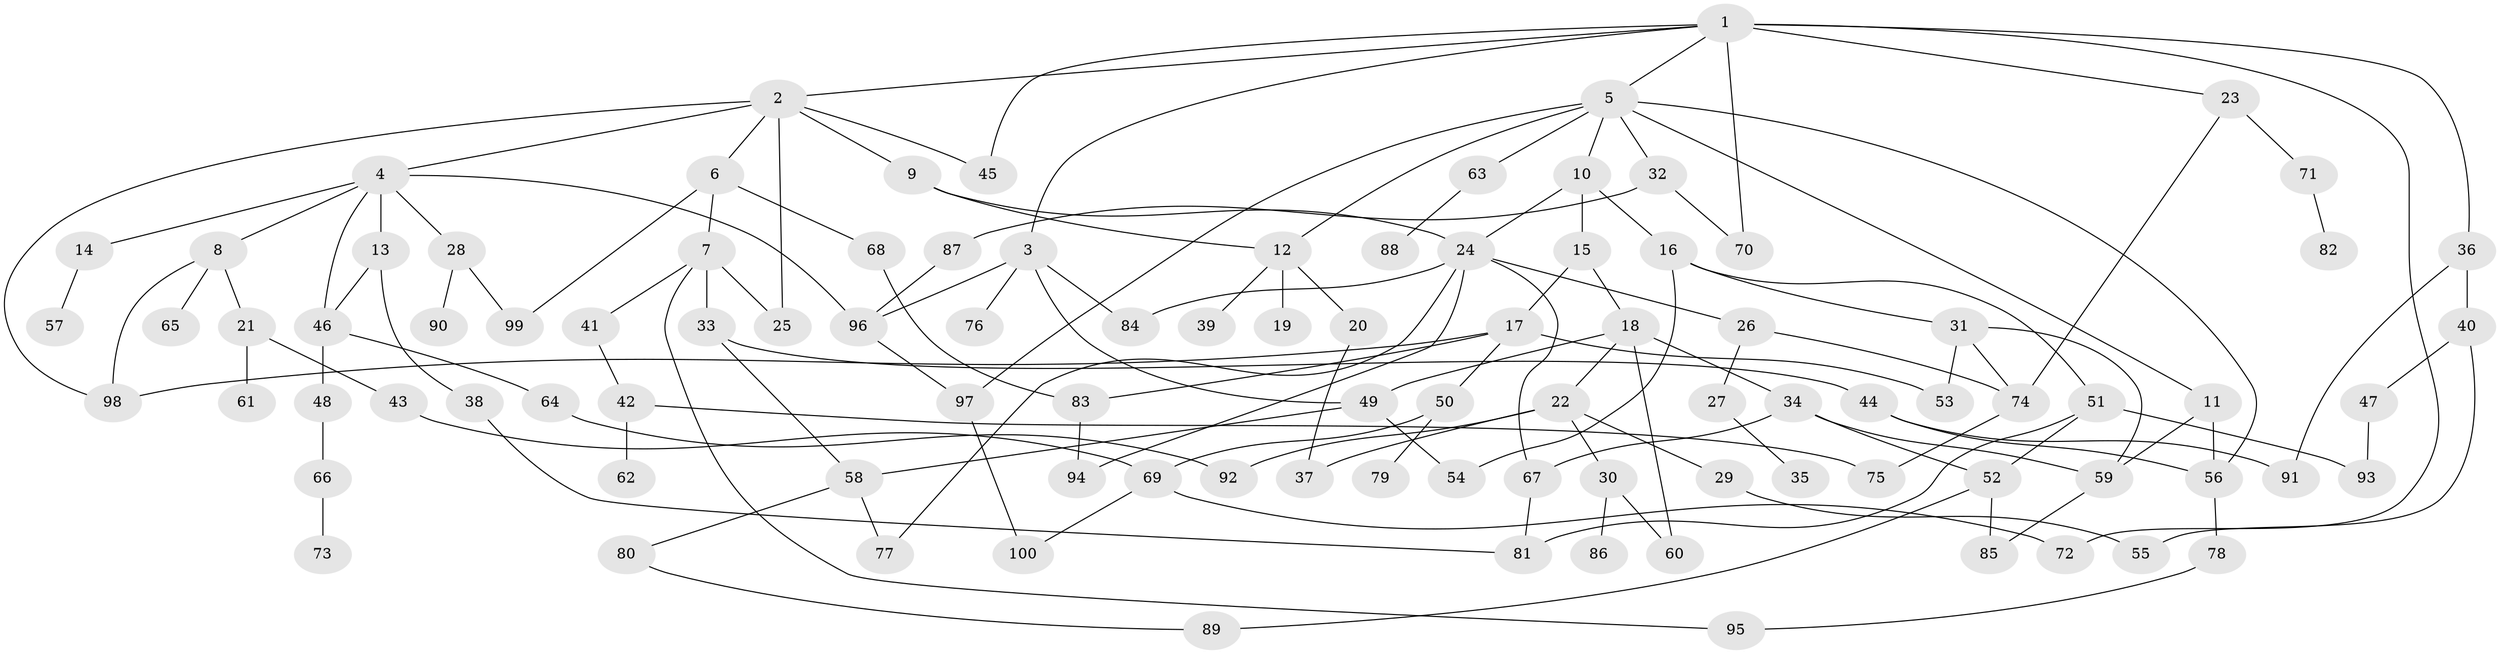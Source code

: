 // coarse degree distribution, {11: 0.014925373134328358, 6: 0.05970149253731343, 7: 0.04477611940298507, 10: 0.014925373134328358, 5: 0.07462686567164178, 3: 0.23880597014925373, 4: 0.11940298507462686, 2: 0.23880597014925373, 1: 0.19402985074626866}
// Generated by graph-tools (version 1.1) at 2025/51/02/27/25 19:51:36]
// undirected, 100 vertices, 142 edges
graph export_dot {
graph [start="1"]
  node [color=gray90,style=filled];
  1;
  2;
  3;
  4;
  5;
  6;
  7;
  8;
  9;
  10;
  11;
  12;
  13;
  14;
  15;
  16;
  17;
  18;
  19;
  20;
  21;
  22;
  23;
  24;
  25;
  26;
  27;
  28;
  29;
  30;
  31;
  32;
  33;
  34;
  35;
  36;
  37;
  38;
  39;
  40;
  41;
  42;
  43;
  44;
  45;
  46;
  47;
  48;
  49;
  50;
  51;
  52;
  53;
  54;
  55;
  56;
  57;
  58;
  59;
  60;
  61;
  62;
  63;
  64;
  65;
  66;
  67;
  68;
  69;
  70;
  71;
  72;
  73;
  74;
  75;
  76;
  77;
  78;
  79;
  80;
  81;
  82;
  83;
  84;
  85;
  86;
  87;
  88;
  89;
  90;
  91;
  92;
  93;
  94;
  95;
  96;
  97;
  98;
  99;
  100;
  1 -- 2;
  1 -- 3;
  1 -- 5;
  1 -- 23;
  1 -- 36;
  1 -- 72;
  1 -- 45;
  1 -- 70;
  2 -- 4;
  2 -- 6;
  2 -- 9;
  2 -- 45;
  2 -- 98;
  2 -- 25;
  3 -- 49;
  3 -- 76;
  3 -- 96;
  3 -- 84;
  4 -- 8;
  4 -- 13;
  4 -- 14;
  4 -- 28;
  4 -- 46;
  4 -- 96;
  5 -- 10;
  5 -- 11;
  5 -- 12;
  5 -- 32;
  5 -- 63;
  5 -- 97;
  5 -- 56;
  6 -- 7;
  6 -- 68;
  6 -- 99;
  7 -- 25;
  7 -- 33;
  7 -- 41;
  7 -- 95;
  8 -- 21;
  8 -- 65;
  8 -- 98;
  9 -- 24;
  9 -- 12;
  10 -- 15;
  10 -- 16;
  10 -- 24;
  11 -- 59;
  11 -- 56;
  12 -- 19;
  12 -- 20;
  12 -- 39;
  13 -- 38;
  13 -- 46;
  14 -- 57;
  15 -- 17;
  15 -- 18;
  16 -- 31;
  16 -- 51;
  16 -- 54;
  17 -- 50;
  17 -- 83;
  17 -- 53;
  17 -- 98;
  18 -- 22;
  18 -- 34;
  18 -- 60;
  18 -- 49;
  20 -- 37;
  21 -- 43;
  21 -- 61;
  22 -- 29;
  22 -- 30;
  22 -- 37;
  22 -- 92;
  23 -- 71;
  23 -- 74;
  24 -- 26;
  24 -- 67;
  24 -- 77;
  24 -- 84;
  24 -- 94;
  26 -- 27;
  26 -- 74;
  27 -- 35;
  28 -- 90;
  28 -- 99;
  29 -- 55;
  30 -- 60;
  30 -- 86;
  31 -- 53;
  31 -- 74;
  31 -- 59;
  32 -- 70;
  32 -- 87;
  33 -- 44;
  33 -- 58;
  34 -- 59;
  34 -- 67;
  34 -- 52;
  36 -- 40;
  36 -- 91;
  38 -- 81;
  40 -- 47;
  40 -- 55;
  41 -- 42;
  42 -- 62;
  42 -- 75;
  43 -- 69;
  44 -- 56;
  44 -- 91;
  46 -- 48;
  46 -- 64;
  47 -- 93;
  48 -- 66;
  49 -- 58;
  49 -- 54;
  50 -- 69;
  50 -- 79;
  51 -- 52;
  51 -- 81;
  51 -- 93;
  52 -- 85;
  52 -- 89;
  56 -- 78;
  58 -- 80;
  58 -- 77;
  59 -- 85;
  63 -- 88;
  64 -- 92;
  66 -- 73;
  67 -- 81;
  68 -- 83;
  69 -- 100;
  69 -- 72;
  71 -- 82;
  74 -- 75;
  78 -- 95;
  80 -- 89;
  83 -- 94;
  87 -- 96;
  96 -- 97;
  97 -- 100;
}
